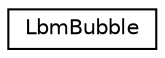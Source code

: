 digraph G
{
  edge [fontname="Helvetica",fontsize="10",labelfontname="Helvetica",labelfontsize="10"];
  node [fontname="Helvetica",fontsize="10",shape=record];
  rankdir=LR;
  Node1 [label="LbmBubble",height=0.2,width=0.4,color="black", fillcolor="white", style="filled",URL="$d3/d5c/structLbmBubble.html"];
}
